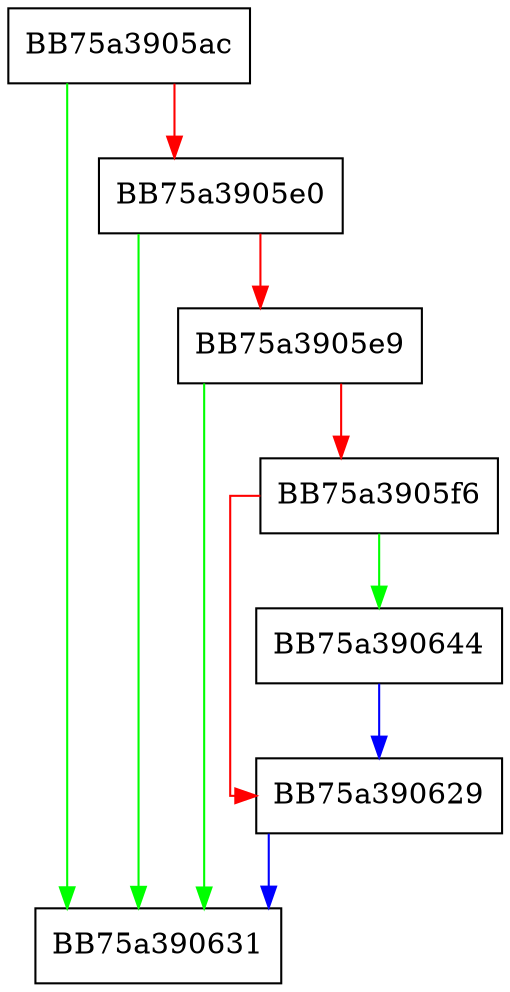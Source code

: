 digraph find {
  node [shape="box"];
  graph [splines=ortho];
  BB75a3905ac -> BB75a390631 [color="green"];
  BB75a3905ac -> BB75a3905e0 [color="red"];
  BB75a3905e0 -> BB75a390631 [color="green"];
  BB75a3905e0 -> BB75a3905e9 [color="red"];
  BB75a3905e9 -> BB75a390631 [color="green"];
  BB75a3905e9 -> BB75a3905f6 [color="red"];
  BB75a3905f6 -> BB75a390644 [color="green"];
  BB75a3905f6 -> BB75a390629 [color="red"];
  BB75a390629 -> BB75a390631 [color="blue"];
  BB75a390644 -> BB75a390629 [color="blue"];
}